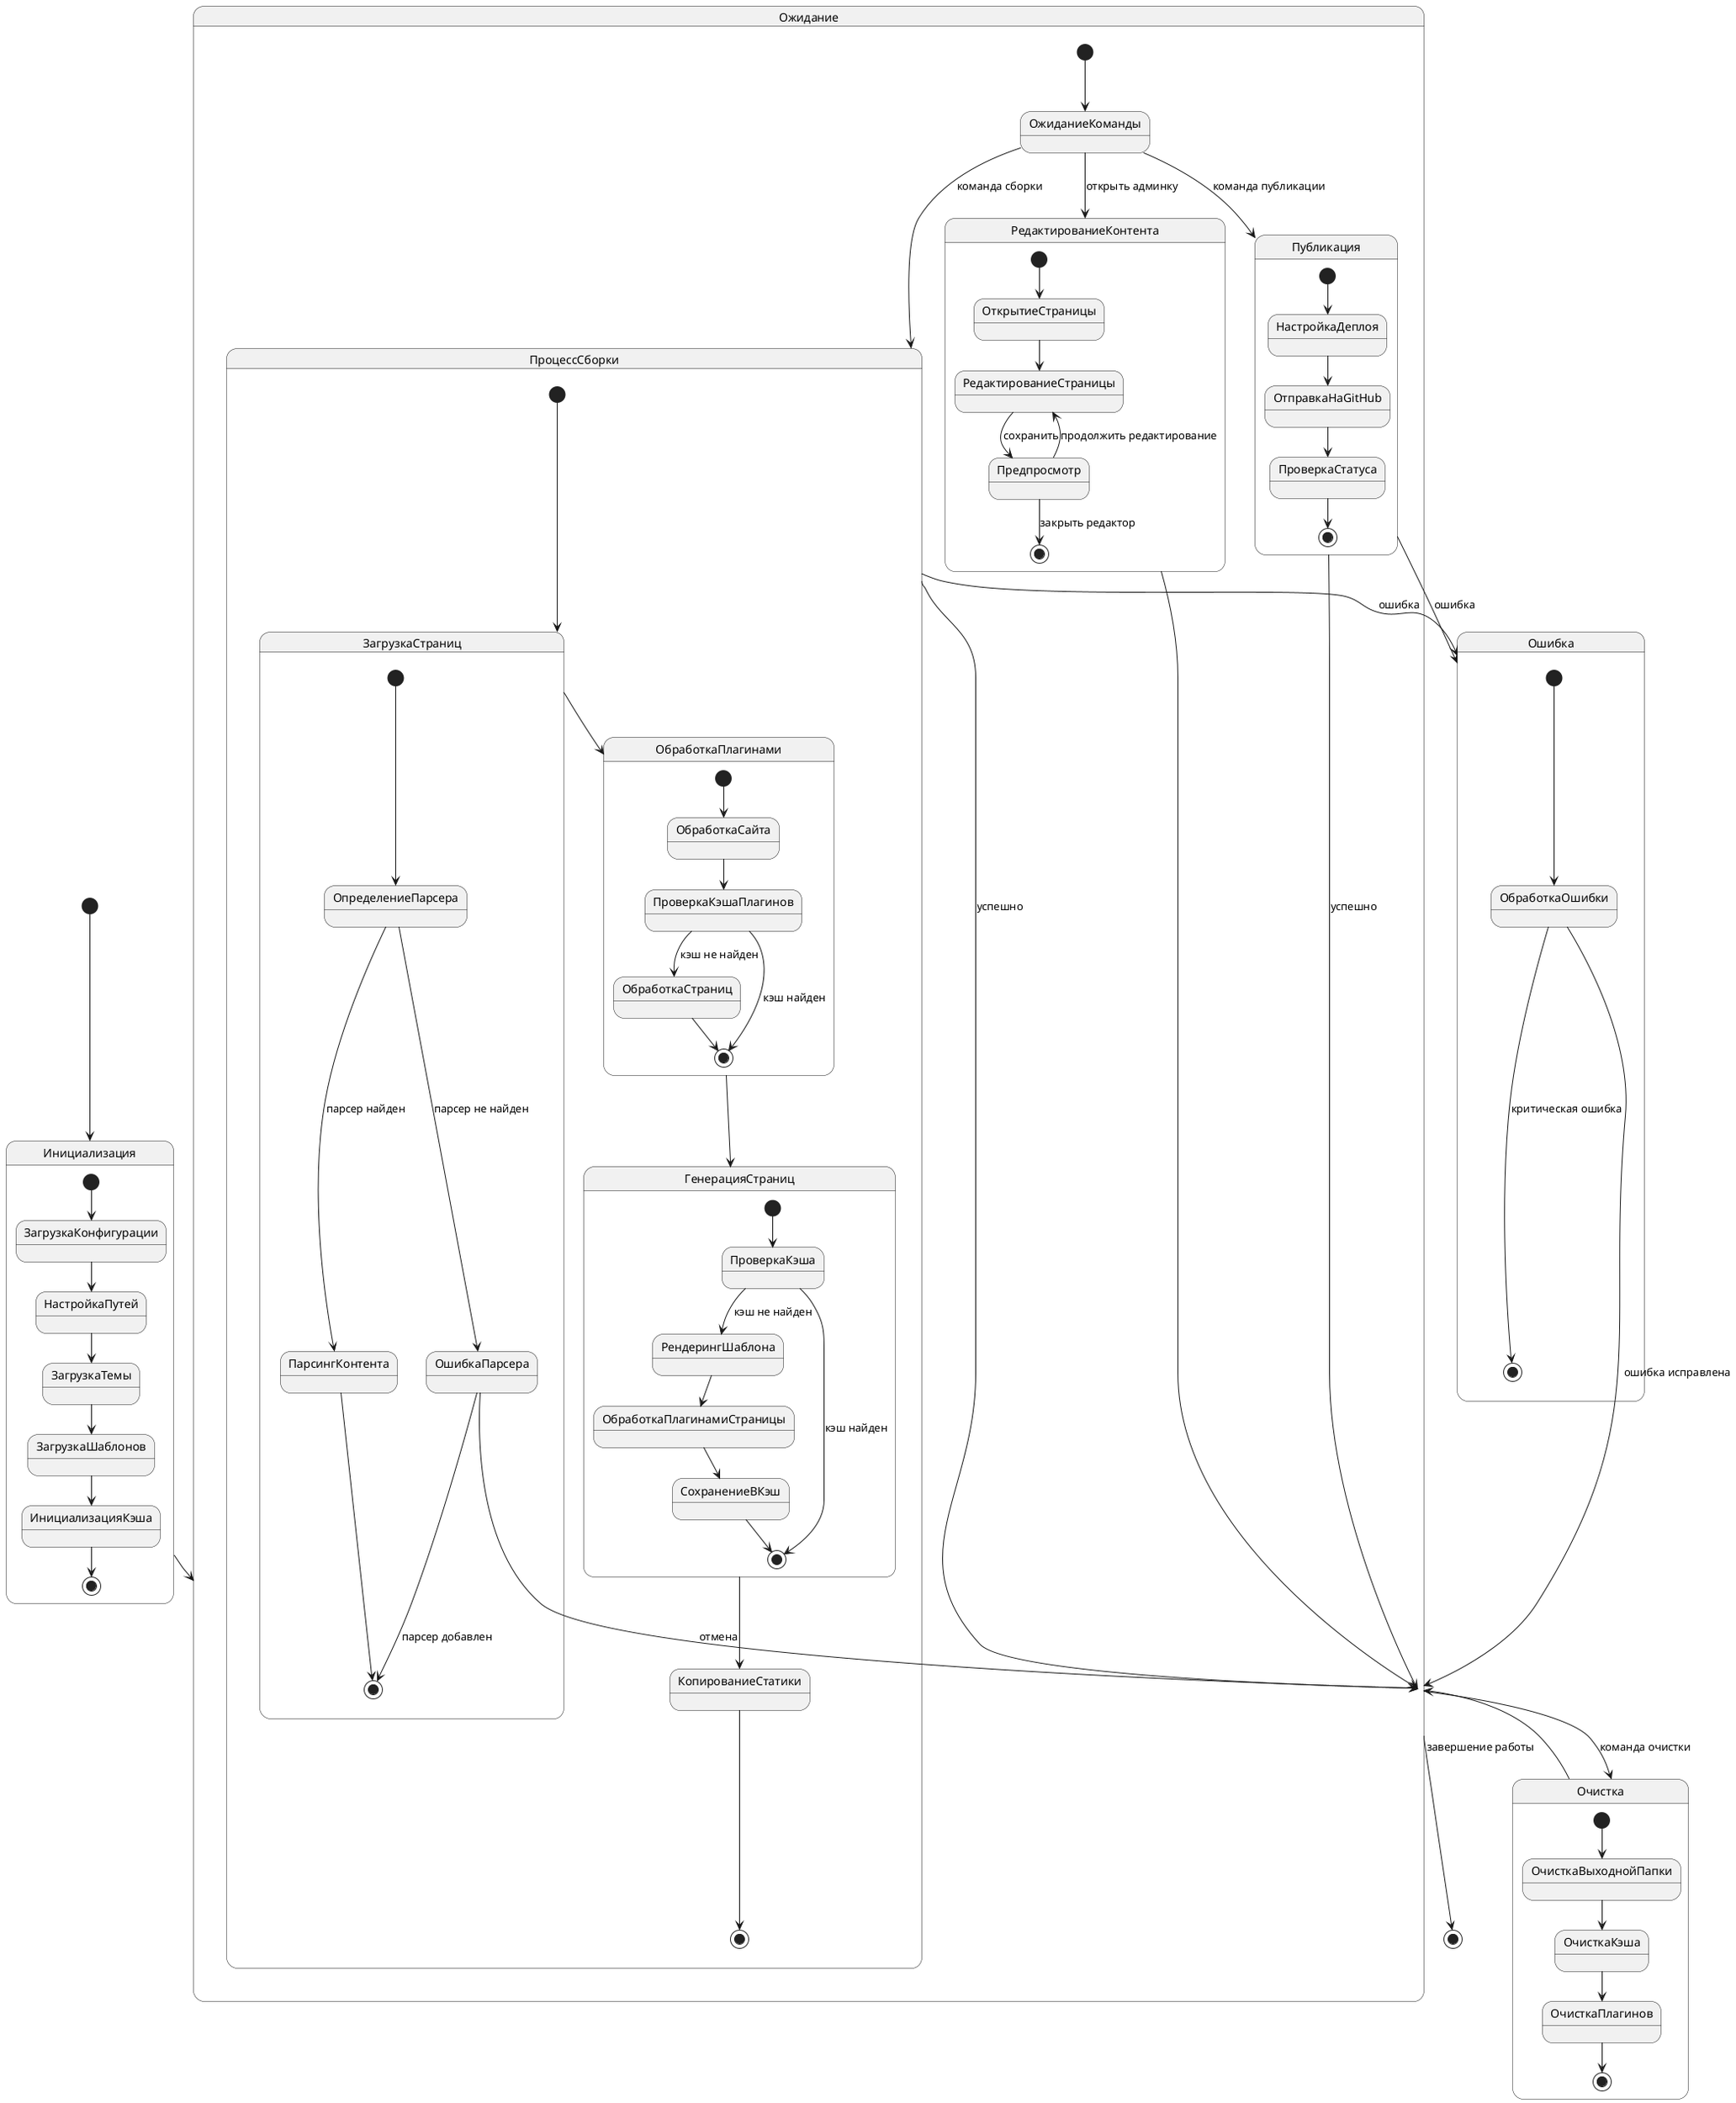 @startuml
[*] --> Инициализация

state Инициализация {
    [*] --> ЗагрузкаКонфигурации
    ЗагрузкаКонфигурации --> НастройкаПутей
    НастройкаПутей --> ЗагрузкаТемы
    ЗагрузкаТемы --> ЗагрузкаШаблонов
    ЗагрузкаШаблонов --> ИнициализацияКэша
    ИнициализацияКэша --> [*]
}

Инициализация --> Ожидание

state Ожидание {
    [*] --> ОжиданиеКоманды
    ОжиданиеКоманды --> РедактированиеКонтента : открыть админку
    ОжиданиеКоманды --> ПроцессСборки : команда сборки
    ОжиданиеКоманды --> Публикация : команда публикации
}

state РедактированиеКонтента {
    [*] --> ОткрытиеСтраницы
    ОткрытиеСтраницы --> РедактированиеСтраницы
    РедактированиеСтраницы --> Предпросмотр : сохранить
    Предпросмотр --> РедактированиеСтраницы : продолжить редактирование
    Предпросмотр --> [*] : закрыть редактор
}

state ПроцессСборки {
    [*] --> ЗагрузкаСтраниц
    
    state ЗагрузкаСтраниц {
        [*] --> ОпределениеПарсера
        ОпределениеПарсера --> ПарсингКонтента : парсер найден
        ОпределениеПарсера --> ОшибкаПарсера : парсер не найден
        ПарсингКонтента --> [*]
        ОшибкаПарсера --> [*] : парсер добавлен
        ОшибкаПарсера --> Ожидание : отмена
    }
    
    ЗагрузкаСтраниц --> ОбработкаПлагинами
    
    state ОбработкаПлагинами {
        [*] --> ОбработкаСайта
        ОбработкаСайта --> ПроверкаКэшаПлагинов
        ПроверкаКэшаПлагинов --> ОбработкаСтраниц : кэш не найден
        ПроверкаКэшаПлагинов --> [*] : кэш найден
        ОбработкаСтраниц --> [*]
    }
    
    state ГенерацияСтраниц {
        [*] --> ПроверкаКэша
        ПроверкаКэша --> РендерингШаблона : кэш не найден
        РендерингШаблона --> ОбработкаПлагинамиСтраницы
        ОбработкаПлагинамиСтраницы --> СохранениеВКэш
        СохранениеВКэш --> [*]
        ПроверкаКэша --> [*] : кэш найден
    }
    
    ОбработкаПлагинами --> ГенерацияСтраниц
    ГенерацияСтраниц --> КопированиеСтатики
    КопированиеСтатики --> [*]
}

state Публикация {
    [*] --> НастройкаДеплоя
    НастройкаДеплоя --> ОтправкаНаGitHub
    ОтправкаНаGitHub --> ПроверкаСтатуса
    ПроверкаСтатуса --> [*]
}

state Очистка {
    [*] --> ОчисткаВыходнойПапки
    ОчисткаВыходнойПапки --> ОчисткаКэша
    ОчисткаКэша --> ОчисткаПлагинов
    ОчисткаПлагинов --> [*]
}

state Ошибка {
    [*] --> ОбработкаОшибки
    ОбработкаОшибки --> Ожидание : ошибка исправлена
    ОбработкаОшибки --> [*] : критическая ошибка
}

ПроцессСборки --> Ожидание : успешно
ПроцессСборки --> Ошибка : ошибка
Публикация --> Ожидание : успешно
Публикация --> Ошибка : ошибка
РедактированиеКонтента --> Ожидание

Ожидание --> Очистка : команда очистки
Очистка --> Ожидание

Ожидание --> [*] : завершение работы

@enduml